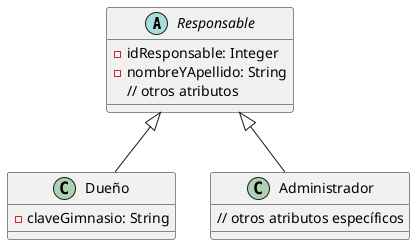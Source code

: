 @startuml
abstract class Responsable {
    - idResponsable: Integer
    - nombreYApellido: String
    // otros atributos
}

class Dueño extends Responsable {
    - claveGimnasio: String
}

class Administrador extends Responsable {
    // otros atributos específicos
}
@enduml
